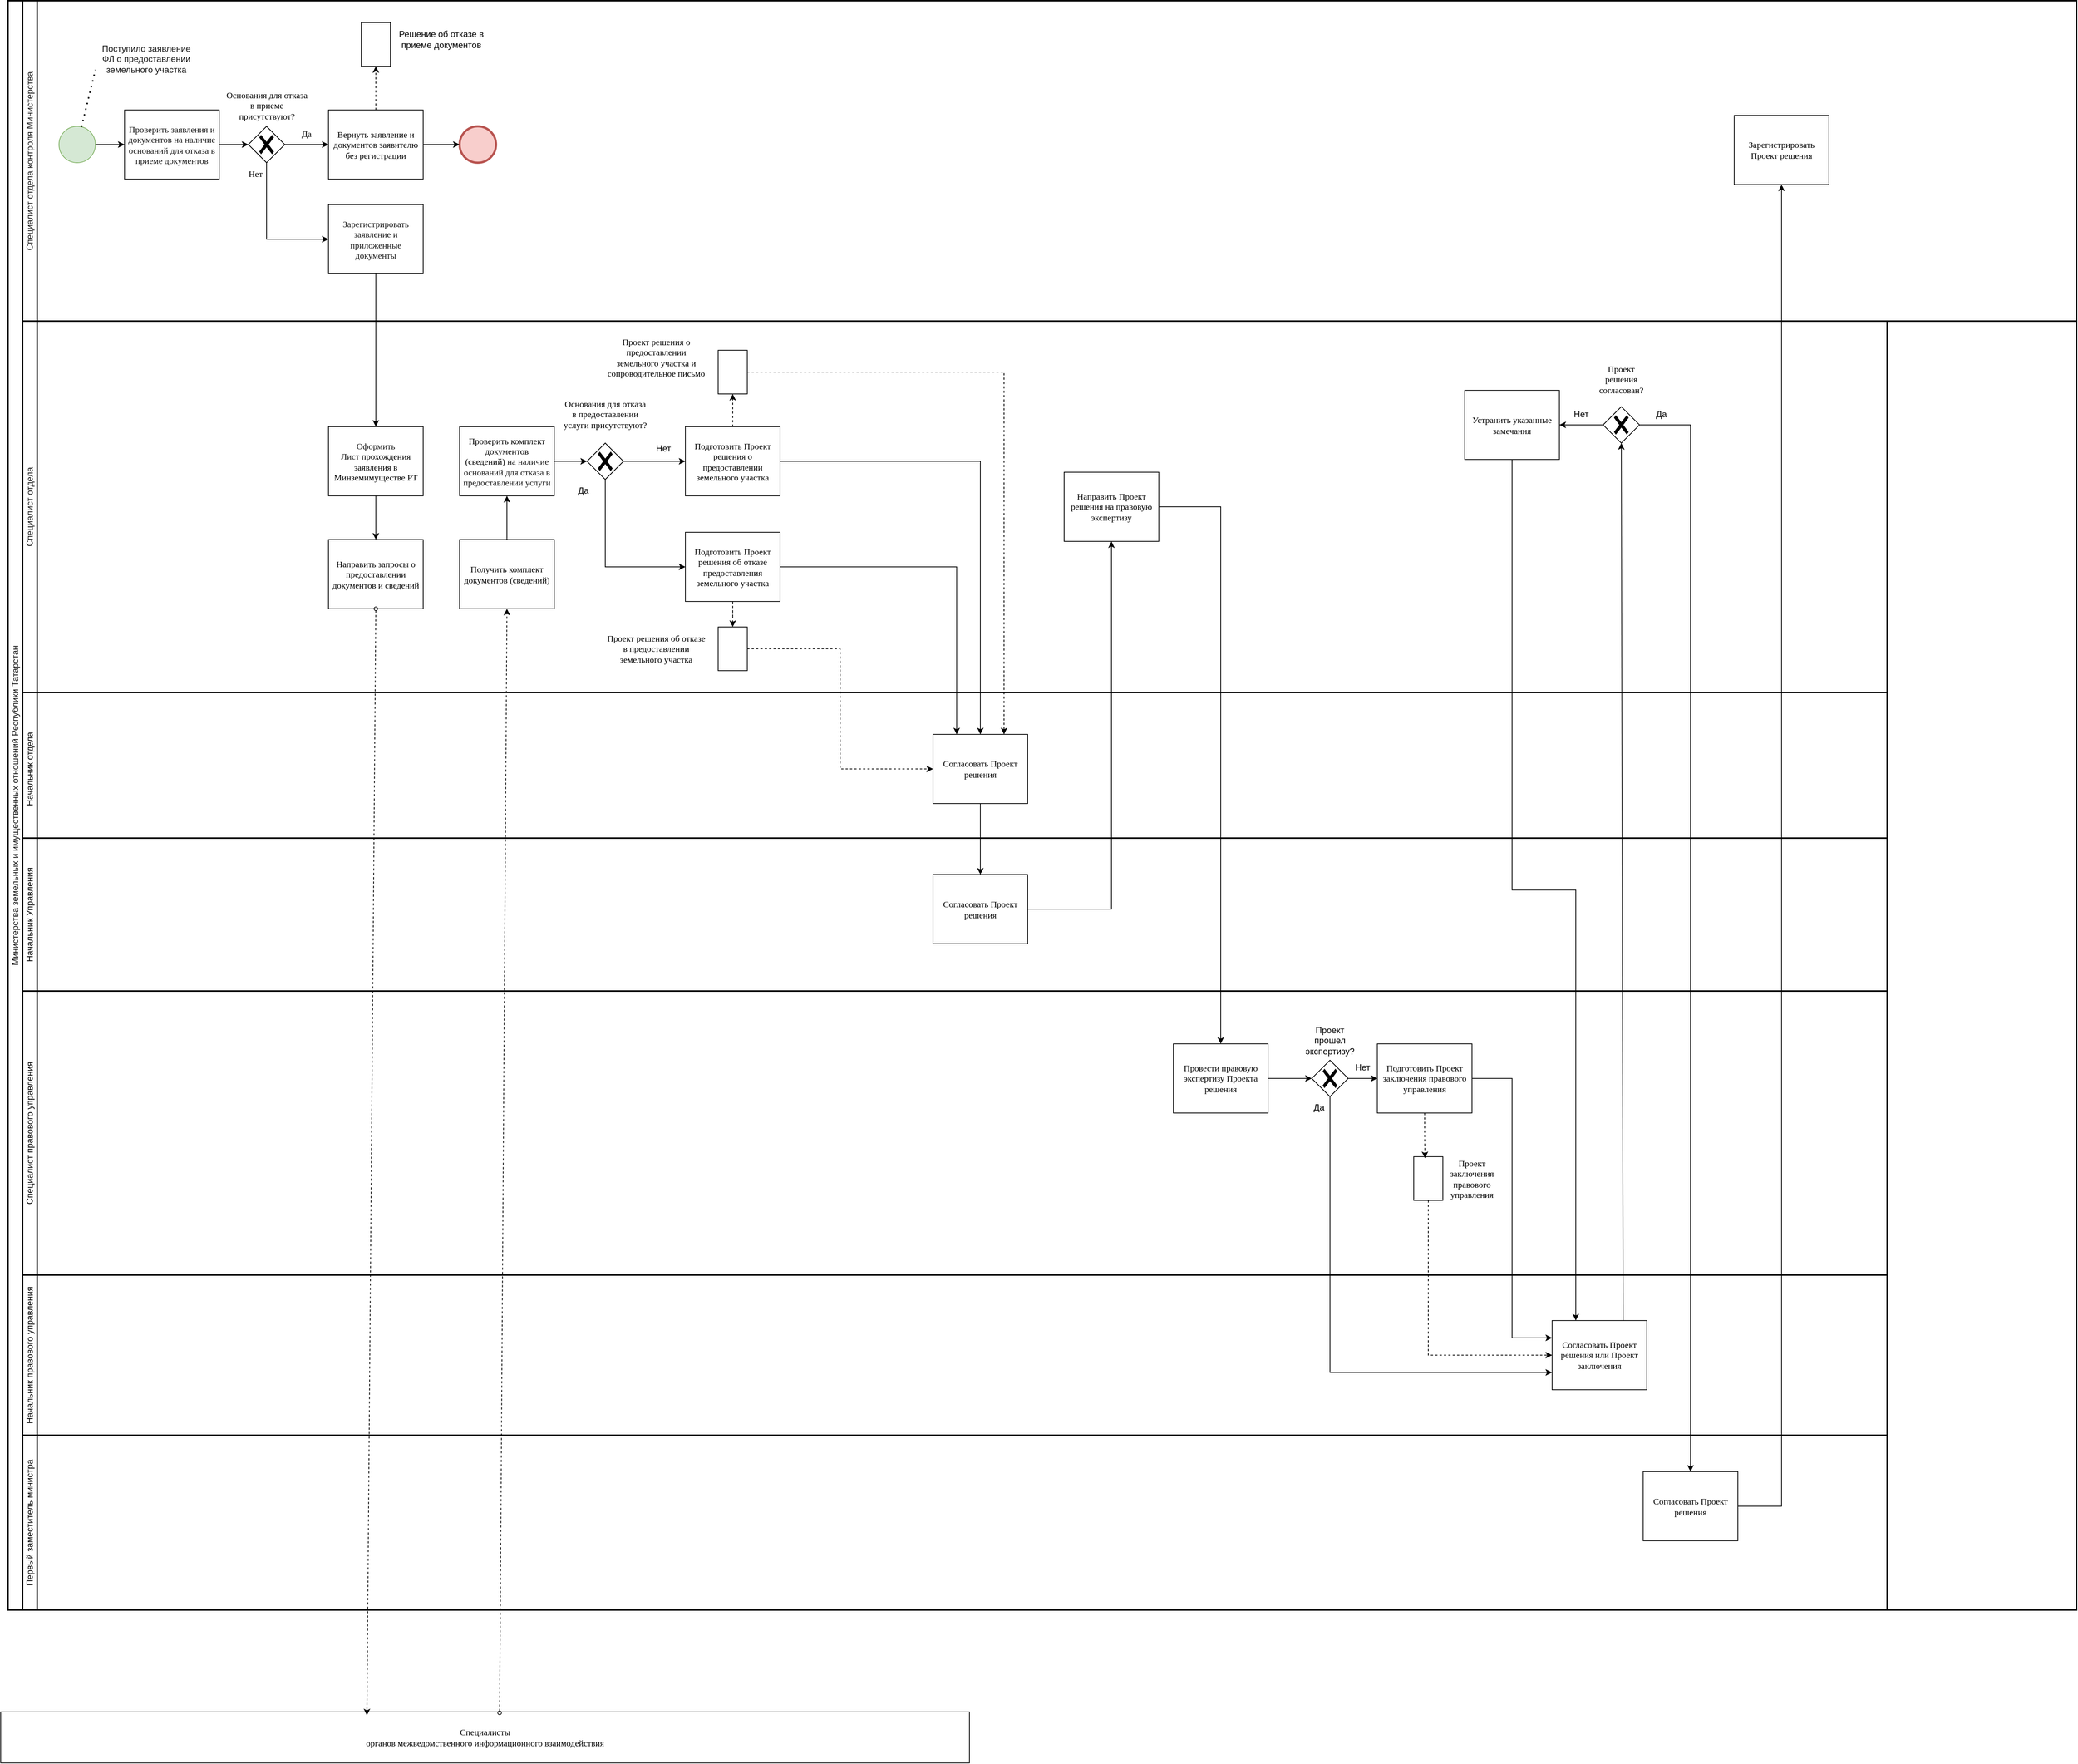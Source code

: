 <mxfile version="26.1.3">
  <diagram id="prtHgNgQTEPvFCAcTncT" name="Page-1">
    <mxGraphModel dx="969" dy="2083" grid="1" gridSize="10" guides="1" tooltips="1" connect="1" arrows="1" fold="1" page="1" pageScale="1" pageWidth="827" pageHeight="1169" math="0" shadow="0">
      <root>
        <mxCell id="0" />
        <mxCell id="1" parent="0" />
        <mxCell id="kLCtcZJA-MnO58HOizXd-3" value="&lt;span style=&quot;color: rgb(22, 22, 22); font-family: Arial, sans-serif; background-color: rgb(255, 255, 255);&quot;&gt;&lt;font&gt;Министерства земельных и имущественных отношений Республики Татарстан&lt;/font&gt;&lt;/span&gt;" style="swimlane;html=1;startSize=20;fontStyle=0;collapsible=0;horizontal=0;swimlaneLine=1;swimlaneFillColor=#ffffff;strokeWidth=2;whiteSpace=wrap;" parent="1" vertex="1">
          <mxGeometry x="60" y="-80" width="2840" height="2210" as="geometry" />
        </mxCell>
        <mxCell id="kLCtcZJA-MnO58HOizXd-1" value="&lt;span style=&quot;color: rgb(22, 22, 22); font-family: Arial, sans-serif; background-color: rgb(255, 255, 255);&quot;&gt;&lt;font&gt;Специалист отдела контроля Министерства&lt;/font&gt;&lt;/span&gt;" style="swimlane;html=1;startSize=20;fontStyle=0;collapsible=0;horizontal=0;swimlaneLine=1;swimlaneFillColor=#ffffff;strokeWidth=2;whiteSpace=wrap;" parent="kLCtcZJA-MnO58HOizXd-3" vertex="1">
          <mxGeometry x="20" width="2820" height="440" as="geometry" />
        </mxCell>
        <mxCell id="kLCtcZJA-MnO58HOizXd-4" value="" style="points=[[0.145,0.145,0],[0.5,0,0],[0.855,0.145,0],[1,0.5,0],[0.855,0.855,0],[0.5,1,0],[0.145,0.855,0],[0,0.5,0]];shape=mxgraph.bpmn.event;html=1;verticalLabelPosition=bottom;labelBackgroundColor=#ffffff;verticalAlign=top;align=center;perimeter=ellipsePerimeter;outlineConnect=0;aspect=fixed;outline=standard;symbol=general;fillColor=#d5e8d4;strokeColor=#82b366;" parent="kLCtcZJA-MnO58HOizXd-1" vertex="1">
          <mxGeometry x="50" y="172.5" width="50" height="50" as="geometry" />
        </mxCell>
        <mxCell id="kLCtcZJA-MnO58HOizXd-7" value="&lt;span style=&quot;color: rgb(22, 22, 22); font-family: Arial, sans-serif; text-align: left; background-color: rgb(255, 255, 255);&quot;&gt;&lt;font&gt;Поступило заявление ФЛ о предоставлении земельного участка&lt;/font&gt;&lt;/span&gt;" style="text;html=1;align=center;verticalAlign=middle;whiteSpace=wrap;rounded=0;" parent="kLCtcZJA-MnO58HOizXd-1" vertex="1">
          <mxGeometry x="100" y="50" width="140" height="60" as="geometry" />
        </mxCell>
        <mxCell id="kLCtcZJA-MnO58HOizXd-8" value="" style="endArrow=none;dashed=1;html=1;dashPattern=1 3;strokeWidth=2;rounded=0;entryX=0;entryY=0.75;entryDx=0;entryDy=0;" parent="kLCtcZJA-MnO58HOizXd-1" source="kLCtcZJA-MnO58HOizXd-4" target="kLCtcZJA-MnO58HOizXd-7" edge="1">
          <mxGeometry width="50" height="50" relative="1" as="geometry">
            <mxPoint x="30" y="100" as="sourcePoint" />
            <mxPoint x="80" y="50" as="targetPoint" />
          </mxGeometry>
        </mxCell>
        <mxCell id="kLCtcZJA-MnO58HOizXd-14" style="edgeStyle=orthogonalEdgeStyle;rounded=0;orthogonalLoop=1;jettySize=auto;html=1;" parent="kLCtcZJA-MnO58HOizXd-1" source="kLCtcZJA-MnO58HOizXd-9" target="kLCtcZJA-MnO58HOizXd-13" edge="1">
          <mxGeometry relative="1" as="geometry" />
        </mxCell>
        <mxCell id="kLCtcZJA-MnO58HOizXd-9" value="&lt;span style=&quot;color: rgb(22, 22, 22); background-color: rgb(255, 255, 255);&quot;&gt;&lt;font face=&quot;Times New Roman&quot; style=&quot;&quot;&gt;Проверить заявления и документов на наличие оснований для отказа в приеме документов&lt;/font&gt;&lt;/span&gt;" style="points=[[0.25,0,0],[0.5,0,0],[0.75,0,0],[1,0.25,0],[1,0.5,0],[1,0.75,0],[0.75,1,0],[0.5,1,0],[0.25,1,0],[0,0.75,0],[0,0.5,0],[0,0.25,0]];shape=mxgraph.bpmn.task2;whiteSpace=wrap;rectStyle=rounded;size=10;html=1;container=1;expand=0;collapsible=0;taskMarker=abstract;" parent="kLCtcZJA-MnO58HOizXd-1" vertex="1">
          <mxGeometry x="140" y="150" width="130" height="95" as="geometry" />
        </mxCell>
        <mxCell id="kLCtcZJA-MnO58HOizXd-10" style="edgeStyle=orthogonalEdgeStyle;rounded=0;orthogonalLoop=1;jettySize=auto;html=1;entryX=0;entryY=0.5;entryDx=0;entryDy=0;entryPerimeter=0;" parent="kLCtcZJA-MnO58HOizXd-1" source="kLCtcZJA-MnO58HOizXd-4" target="kLCtcZJA-MnO58HOizXd-9" edge="1">
          <mxGeometry relative="1" as="geometry" />
        </mxCell>
        <mxCell id="kLCtcZJA-MnO58HOizXd-11" value="&lt;span style=&quot;color: rgb(22, 22, 22); background-color: rgb(255, 255, 255);&quot;&gt;&lt;font face=&quot;Times New Roman&quot; style=&quot;&quot;&gt;Зарегистрировать заявление и приложенные документы&lt;/font&gt;&lt;/span&gt;" style="points=[[0.25,0,0],[0.5,0,0],[0.75,0,0],[1,0.25,0],[1,0.5,0],[1,0.75,0],[0.75,1,0],[0.5,1,0],[0.25,1,0],[0,0.75,0],[0,0.5,0],[0,0.25,0]];shape=mxgraph.bpmn.task2;whiteSpace=wrap;rectStyle=rounded;size=10;html=1;container=1;expand=0;collapsible=0;taskMarker=abstract;" parent="kLCtcZJA-MnO58HOizXd-1" vertex="1">
          <mxGeometry x="420" y="280" width="130" height="95" as="geometry" />
        </mxCell>
        <mxCell id="kLCtcZJA-MnO58HOizXd-13" value="" style="points=[[0.25,0.25,0],[0.5,0,0],[0.75,0.25,0],[1,0.5,0],[0.75,0.75,0],[0.5,1,0],[0.25,0.75,0],[0,0.5,0]];shape=mxgraph.bpmn.gateway2;html=1;verticalLabelPosition=bottom;labelBackgroundColor=#ffffff;verticalAlign=top;align=center;perimeter=rhombusPerimeter;outlineConnect=0;outline=none;symbol=none;gwType=exclusive;" parent="kLCtcZJA-MnO58HOizXd-1" vertex="1">
          <mxGeometry x="310" y="172.5" width="50" height="50" as="geometry" />
        </mxCell>
        <mxCell id="kLCtcZJA-MnO58HOizXd-15" value="&lt;font face=&quot;Times New Roman&quot;&gt;Основания для отказа в приеме присутствуют?&lt;/font&gt;" style="text;html=1;align=center;verticalAlign=middle;whiteSpace=wrap;rounded=0;" parent="kLCtcZJA-MnO58HOizXd-1" vertex="1">
          <mxGeometry x="277.5" y="120" width="115" height="47.5" as="geometry" />
        </mxCell>
        <mxCell id="kLCtcZJA-MnO58HOizXd-17" value="&lt;font face=&quot;Times New Roman&quot;&gt;Нет&lt;/font&gt;" style="text;html=1;align=center;verticalAlign=middle;whiteSpace=wrap;rounded=0;rotation=0;" parent="kLCtcZJA-MnO58HOizXd-1" vertex="1">
          <mxGeometry x="290" y="222.5" width="60" height="30" as="geometry" />
        </mxCell>
        <mxCell id="kLCtcZJA-MnO58HOizXd-20" value="&lt;font face=&quot;Times New Roman&quot;&gt;Да&lt;/font&gt;" style="text;html=1;align=center;verticalAlign=middle;whiteSpace=wrap;rounded=0;" parent="kLCtcZJA-MnO58HOizXd-1" vertex="1">
          <mxGeometry x="360" y="167.5" width="60" height="30" as="geometry" />
        </mxCell>
        <mxCell id="kLCtcZJA-MnO58HOizXd-21" value="&lt;span style=&quot;line-height: 107%;&quot;&gt;&lt;font face=&quot;Times New Roman&quot;&gt;Вернуть заявление и документов заявителю без регистрации&lt;/font&gt;&lt;/span&gt;" style="points=[[0.25,0,0],[0.5,0,0],[0.75,0,0],[1,0.25,0],[1,0.5,0],[1,0.75,0],[0.75,1,0],[0.5,1,0],[0.25,1,0],[0,0.75,0],[0,0.5,0],[0,0.25,0]];shape=mxgraph.bpmn.task2;whiteSpace=wrap;rectStyle=rounded;size=10;html=1;container=1;expand=0;collapsible=0;taskMarker=abstract;" parent="kLCtcZJA-MnO58HOizXd-1" vertex="1">
          <mxGeometry x="420" y="150" width="130" height="95" as="geometry" />
        </mxCell>
        <mxCell id="kLCtcZJA-MnO58HOizXd-23" style="edgeStyle=orthogonalEdgeStyle;rounded=0;orthogonalLoop=1;jettySize=auto;html=1;entryX=0;entryY=0.5;entryDx=0;entryDy=0;entryPerimeter=0;" parent="kLCtcZJA-MnO58HOizXd-1" source="kLCtcZJA-MnO58HOizXd-13" target="kLCtcZJA-MnO58HOizXd-21" edge="1">
          <mxGeometry relative="1" as="geometry" />
        </mxCell>
        <mxCell id="kLCtcZJA-MnO58HOizXd-24" style="edgeStyle=orthogonalEdgeStyle;rounded=0;orthogonalLoop=1;jettySize=auto;html=1;entryX=0;entryY=0.5;entryDx=0;entryDy=0;entryPerimeter=0;" parent="kLCtcZJA-MnO58HOizXd-1" source="kLCtcZJA-MnO58HOizXd-13" target="kLCtcZJA-MnO58HOizXd-11" edge="1">
          <mxGeometry relative="1" as="geometry">
            <Array as="points">
              <mxPoint x="335" y="328" />
            </Array>
          </mxGeometry>
        </mxCell>
        <mxCell id="kLCtcZJA-MnO58HOizXd-25" value="" style="points=[[0.145,0.145,0],[0.5,0,0],[0.855,0.145,0],[1,0.5,0],[0.855,0.855,0],[0.5,1,0],[0.145,0.855,0],[0,0.5,0]];shape=mxgraph.bpmn.event;html=1;verticalLabelPosition=bottom;labelBackgroundColor=#ffffff;verticalAlign=top;align=center;perimeter=ellipsePerimeter;outlineConnect=0;aspect=fixed;outline=end;symbol=terminate2;fillColor=#f8cecc;strokeColor=#b85450;" parent="kLCtcZJA-MnO58HOizXd-1" vertex="1">
          <mxGeometry x="600" y="172.5" width="50" height="50" as="geometry" />
        </mxCell>
        <mxCell id="kLCtcZJA-MnO58HOizXd-26" style="edgeStyle=orthogonalEdgeStyle;rounded=0;orthogonalLoop=1;jettySize=auto;html=1;entryX=0;entryY=0.5;entryDx=0;entryDy=0;entryPerimeter=0;" parent="kLCtcZJA-MnO58HOizXd-1" source="kLCtcZJA-MnO58HOizXd-21" target="kLCtcZJA-MnO58HOizXd-25" edge="1">
          <mxGeometry relative="1" as="geometry" />
        </mxCell>
        <mxCell id="kLCtcZJA-MnO58HOizXd-27" value="" style="shape=mxgraph.bpmn.data2;labelPosition=center;verticalLabelPosition=bottom;align=center;verticalAlign=top;size=15;html=1;" parent="kLCtcZJA-MnO58HOizXd-1" vertex="1">
          <mxGeometry x="465" y="30" width="40" height="60" as="geometry" />
        </mxCell>
        <mxCell id="kLCtcZJA-MnO58HOizXd-28" style="edgeStyle=orthogonalEdgeStyle;rounded=0;orthogonalLoop=1;jettySize=auto;html=1;entryX=0.5;entryY=1;entryDx=0;entryDy=0;entryPerimeter=0;dashed=1;" parent="kLCtcZJA-MnO58HOizXd-1" source="kLCtcZJA-MnO58HOizXd-21" target="kLCtcZJA-MnO58HOizXd-27" edge="1">
          <mxGeometry relative="1" as="geometry" />
        </mxCell>
        <mxCell id="kLCtcZJA-MnO58HOizXd-29" value="&lt;span style=&quot;line-height: 107%; font-family: Calibri, sans-serif;&quot;&gt;&lt;font&gt;Решение об отказе в приеме документов&lt;/font&gt;&lt;/span&gt;" style="text;html=1;align=center;verticalAlign=middle;whiteSpace=wrap;rounded=0;" parent="kLCtcZJA-MnO58HOizXd-1" vertex="1">
          <mxGeometry x="505" y="30" width="140" height="45" as="geometry" />
        </mxCell>
        <mxCell id="j_5O-uv8FhCoR-RIhAOP-84" value="&lt;font face=&quot;Times New Roman&quot;&gt;Зарегистрировать Проект решения&lt;/font&gt;" style="points=[[0.25,0,0],[0.5,0,0],[0.75,0,0],[1,0.25,0],[1,0.5,0],[1,0.75,0],[0.75,1,0],[0.5,1,0],[0.25,1,0],[0,0.75,0],[0,0.5,0],[0,0.25,0]];shape=mxgraph.bpmn.task2;whiteSpace=wrap;rectStyle=rounded;size=10;html=1;container=1;expand=0;collapsible=0;taskMarker=abstract;" vertex="1" parent="kLCtcZJA-MnO58HOizXd-1">
          <mxGeometry x="2350" y="157.5" width="130" height="95" as="geometry" />
        </mxCell>
        <mxCell id="kLCtcZJA-MnO58HOizXd-2" value="&lt;span style=&quot;color: rgb(22, 22, 22); font-family: Arial, sans-serif; background-color: rgb(255, 255, 255);&quot;&gt;&lt;font&gt;Специалист отдела&lt;/font&gt;&lt;/span&gt;" style="swimlane;html=1;startSize=20;fontStyle=0;collapsible=0;horizontal=0;swimlaneLine=1;swimlaneFillColor=#ffffff;strokeWidth=2;whiteSpace=wrap;" parent="kLCtcZJA-MnO58HOizXd-3" vertex="1">
          <mxGeometry x="20" y="440" width="2560" height="510" as="geometry" />
        </mxCell>
        <mxCell id="kLCtcZJA-MnO58HOizXd-31" value="&lt;font face=&quot;Times New Roman&quot;&gt;&lt;span style=&quot;background-color: rgb(255, 255, 255);&quot;&gt;&lt;font color=&quot;#161616&quot;&gt;Оформить Лист&amp;nbsp;&lt;/font&gt;&lt;/span&gt;&lt;span style=&quot;line-height: 107%;&quot;&gt;прохождения заявления в Минземимуществе РТ&lt;/span&gt;&lt;/font&gt;" style="points=[[0.25,0,0],[0.5,0,0],[0.75,0,0],[1,0.25,0],[1,0.5,0],[1,0.75,0],[0.75,1,0],[0.5,1,0],[0.25,1,0],[0,0.75,0],[0,0.5,0],[0,0.25,0]];shape=mxgraph.bpmn.task2;whiteSpace=wrap;rectStyle=rounded;size=10;html=1;container=1;expand=0;collapsible=0;taskMarker=abstract;" parent="kLCtcZJA-MnO58HOizXd-2" vertex="1">
          <mxGeometry x="420" y="145" width="130" height="95" as="geometry" />
        </mxCell>
        <mxCell id="kLCtcZJA-MnO58HOizXd-33" value="&lt;span style=&quot;line-height: 107%;&quot;&gt;&lt;font face=&quot;Times New Roman&quot;&gt;Направить запросы о предоставлении документов и сведений&lt;/font&gt;&lt;/span&gt;" style="points=[[0.25,0,0],[0.5,0,0],[0.75,0,0],[1,0.25,0],[1,0.5,0],[1,0.75,0],[0.75,1,0],[0.5,1,0],[0.25,1,0],[0,0.75,0],[0,0.5,0],[0,0.25,0]];shape=mxgraph.bpmn.task2;whiteSpace=wrap;rectStyle=rounded;size=10;html=1;container=1;expand=0;collapsible=0;taskMarker=abstract;" parent="kLCtcZJA-MnO58HOizXd-2" vertex="1">
          <mxGeometry x="420" y="300" width="130" height="95" as="geometry" />
        </mxCell>
        <mxCell id="kLCtcZJA-MnO58HOizXd-34" style="edgeStyle=orthogonalEdgeStyle;rounded=0;orthogonalLoop=1;jettySize=auto;html=1;entryX=0.5;entryY=0;entryDx=0;entryDy=0;entryPerimeter=0;" parent="kLCtcZJA-MnO58HOizXd-2" source="kLCtcZJA-MnO58HOizXd-31" target="kLCtcZJA-MnO58HOizXd-33" edge="1">
          <mxGeometry relative="1" as="geometry" />
        </mxCell>
        <mxCell id="kLCtcZJA-MnO58HOizXd-39" value="&lt;span style=&quot;line-height: 107%;&quot;&gt;&lt;font face=&quot;Times New Roman&quot;&gt;Получить комплект документов (сведений)&lt;/font&gt;&lt;/span&gt;" style="points=[[0.25,0,0],[0.5,0,0],[0.75,0,0],[1,0.25,0],[1,0.5,0],[1,0.75,0],[0.75,1,0],[0.5,1,0],[0.25,1,0],[0,0.75,0],[0,0.5,0],[0,0.25,0]];shape=mxgraph.bpmn.task2;whiteSpace=wrap;rectStyle=rounded;size=10;html=1;container=1;expand=0;collapsible=0;taskMarker=abstract;" parent="kLCtcZJA-MnO58HOizXd-2" vertex="1">
          <mxGeometry x="600" y="300" width="130" height="95" as="geometry" />
        </mxCell>
        <mxCell id="kLCtcZJA-MnO58HOizXd-43" value="&lt;span style=&quot;line-height: 107%;&quot;&gt;&lt;font face=&quot;Times New Roman&quot;&gt;Проверить комплект документов (сведений)&amp;nbsp;&lt;/font&gt;&lt;/span&gt;&lt;span style=&quot;color: rgb(22, 22, 22); font-family: &amp;quot;Times New Roman&amp;quot;; background-color: rgb(255, 255, 255);&quot;&gt;на наличие оснований для отказа в предоставлении услуги&lt;/span&gt;" style="points=[[0.25,0,0],[0.5,0,0],[0.75,0,0],[1,0.25,0],[1,0.5,0],[1,0.75,0],[0.75,1,0],[0.5,1,0],[0.25,1,0],[0,0.75,0],[0,0.5,0],[0,0.25,0]];shape=mxgraph.bpmn.task2;whiteSpace=wrap;rectStyle=rounded;size=10;html=1;container=1;expand=0;collapsible=0;taskMarker=abstract;" parent="kLCtcZJA-MnO58HOizXd-2" vertex="1">
          <mxGeometry x="600" y="145" width="130" height="95" as="geometry" />
        </mxCell>
        <mxCell id="kLCtcZJA-MnO58HOizXd-44" style="edgeStyle=orthogonalEdgeStyle;rounded=0;orthogonalLoop=1;jettySize=auto;html=1;entryX=0.5;entryY=1;entryDx=0;entryDy=0;entryPerimeter=0;" parent="kLCtcZJA-MnO58HOizXd-2" source="kLCtcZJA-MnO58HOizXd-39" target="kLCtcZJA-MnO58HOizXd-43" edge="1">
          <mxGeometry relative="1" as="geometry" />
        </mxCell>
        <mxCell id="j_5O-uv8FhCoR-RIhAOP-11" value="" style="points=[[0.25,0.25,0],[0.5,0,0],[0.75,0.25,0],[1,0.5,0],[0.75,0.75,0],[0.5,1,0],[0.25,0.75,0],[0,0.5,0]];shape=mxgraph.bpmn.gateway2;html=1;verticalLabelPosition=bottom;labelBackgroundColor=#ffffff;verticalAlign=top;align=center;perimeter=rhombusPerimeter;outlineConnect=0;outline=none;symbol=none;gwType=exclusive;" vertex="1" parent="kLCtcZJA-MnO58HOizXd-2">
          <mxGeometry x="775" y="167.5" width="50" height="50" as="geometry" />
        </mxCell>
        <mxCell id="j_5O-uv8FhCoR-RIhAOP-12" style="edgeStyle=orthogonalEdgeStyle;rounded=0;orthogonalLoop=1;jettySize=auto;html=1;entryX=0;entryY=0.5;entryDx=0;entryDy=0;entryPerimeter=0;" edge="1" parent="kLCtcZJA-MnO58HOizXd-2" source="kLCtcZJA-MnO58HOizXd-43" target="j_5O-uv8FhCoR-RIhAOP-11">
          <mxGeometry relative="1" as="geometry" />
        </mxCell>
        <mxCell id="j_5O-uv8FhCoR-RIhAOP-8" value="&lt;span style=&quot;line-height: 107%;&quot;&gt;&lt;font face=&quot;Times New Roman&quot;&gt;Основания для отказа&lt;br&gt;в предоставлении услуги присутствуют?&lt;/font&gt;&lt;/span&gt;" style="text;html=1;align=center;verticalAlign=middle;whiteSpace=wrap;rounded=0;" vertex="1" parent="kLCtcZJA-MnO58HOizXd-2">
          <mxGeometry x="740" y="95" width="120" height="65" as="geometry" />
        </mxCell>
        <mxCell id="j_5O-uv8FhCoR-RIhAOP-13" value="&lt;span style=&quot;line-height: 107%;&quot;&gt;&lt;font face=&quot;Times New Roman&quot;&gt;Подготовить Проект решения о предоставлении земельного участка&lt;/font&gt;&lt;/span&gt;" style="points=[[0.25,0,0],[0.5,0,0],[0.75,0,0],[1,0.25,0],[1,0.5,0],[1,0.75,0],[0.75,1,0],[0.5,1,0],[0.25,1,0],[0,0.75,0],[0,0.5,0],[0,0.25,0]];shape=mxgraph.bpmn.task2;whiteSpace=wrap;rectStyle=rounded;size=10;html=1;container=1;expand=0;collapsible=0;taskMarker=abstract;" vertex="1" parent="kLCtcZJA-MnO58HOizXd-2">
          <mxGeometry x="910" y="145" width="130" height="95" as="geometry" />
        </mxCell>
        <mxCell id="j_5O-uv8FhCoR-RIhAOP-15" value="Нет" style="text;html=1;align=center;verticalAlign=middle;whiteSpace=wrap;rounded=0;" vertex="1" parent="kLCtcZJA-MnO58HOizXd-2">
          <mxGeometry x="850" y="160" width="60" height="30" as="geometry" />
        </mxCell>
        <mxCell id="j_5O-uv8FhCoR-RIhAOP-17" style="edgeStyle=orthogonalEdgeStyle;rounded=0;orthogonalLoop=1;jettySize=auto;html=1;entryX=0;entryY=0.5;entryDx=0;entryDy=0;entryPerimeter=0;" edge="1" parent="kLCtcZJA-MnO58HOizXd-2" source="j_5O-uv8FhCoR-RIhAOP-11" target="j_5O-uv8FhCoR-RIhAOP-13">
          <mxGeometry relative="1" as="geometry" />
        </mxCell>
        <mxCell id="j_5O-uv8FhCoR-RIhAOP-18" value="Да" style="text;html=1;align=center;verticalAlign=middle;whiteSpace=wrap;rounded=0;" vertex="1" parent="kLCtcZJA-MnO58HOizXd-2">
          <mxGeometry x="740" y="217.5" width="60" height="30" as="geometry" />
        </mxCell>
        <mxCell id="j_5O-uv8FhCoR-RIhAOP-19" value="&lt;span style=&quot;font-family: &amp;quot;Times New Roman&amp;quot;;&quot;&gt;Подготовить Проект решения об отказе предоставления земельного участка&lt;/span&gt;" style="points=[[0.25,0,0],[0.5,0,0],[0.75,0,0],[1,0.25,0],[1,0.5,0],[1,0.75,0],[0.75,1,0],[0.5,1,0],[0.25,1,0],[0,0.75,0],[0,0.5,0],[0,0.25,0]];shape=mxgraph.bpmn.task2;whiteSpace=wrap;rectStyle=rounded;size=10;html=1;container=1;expand=0;collapsible=0;taskMarker=abstract;" vertex="1" parent="kLCtcZJA-MnO58HOizXd-2">
          <mxGeometry x="910" y="290" width="130" height="95" as="geometry" />
        </mxCell>
        <mxCell id="j_5O-uv8FhCoR-RIhAOP-20" style="rounded=0;orthogonalLoop=1;jettySize=auto;html=1;entryX=0;entryY=0.5;entryDx=0;entryDy=0;entryPerimeter=0;edgeStyle=orthogonalEdgeStyle;" edge="1" parent="kLCtcZJA-MnO58HOizXd-2" source="j_5O-uv8FhCoR-RIhAOP-11" target="j_5O-uv8FhCoR-RIhAOP-19">
          <mxGeometry relative="1" as="geometry">
            <Array as="points">
              <mxPoint x="800" y="338" />
            </Array>
          </mxGeometry>
        </mxCell>
        <mxCell id="j_5O-uv8FhCoR-RIhAOP-21" value="" style="shape=mxgraph.bpmn.data2;labelPosition=center;verticalLabelPosition=bottom;align=center;verticalAlign=top;size=15;html=1;bpmnTransferType=none;isCollection=1;" vertex="1" parent="kLCtcZJA-MnO58HOizXd-2">
          <mxGeometry x="955" y="40" width="40" height="60" as="geometry" />
        </mxCell>
        <mxCell id="j_5O-uv8FhCoR-RIhAOP-23" value="&lt;font face=&quot;Times New Roman&quot;&gt;Проект решения&amp;nbsp;&lt;/font&gt;&lt;span style=&quot;font-family: &amp;quot;Times New Roman&amp;quot;;&quot;&gt;о предоставлении земельного участка и сопроводительное письмо&lt;/span&gt;" style="text;html=1;align=center;verticalAlign=middle;whiteSpace=wrap;rounded=0;" vertex="1" parent="kLCtcZJA-MnO58HOizXd-2">
          <mxGeometry x="800" y="20" width="140" height="60" as="geometry" />
        </mxCell>
        <mxCell id="j_5O-uv8FhCoR-RIhAOP-29" style="edgeStyle=orthogonalEdgeStyle;rounded=0;orthogonalLoop=1;jettySize=auto;html=1;entryX=0.5;entryY=1;entryDx=0;entryDy=0;entryPerimeter=0;dashed=1;" edge="1" parent="kLCtcZJA-MnO58HOizXd-2" source="j_5O-uv8FhCoR-RIhAOP-13" target="j_5O-uv8FhCoR-RIhAOP-21">
          <mxGeometry relative="1" as="geometry" />
        </mxCell>
        <mxCell id="j_5O-uv8FhCoR-RIhAOP-30" value="" style="shape=mxgraph.bpmn.data2;labelPosition=center;verticalLabelPosition=bottom;align=center;verticalAlign=top;size=15;html=1;" vertex="1" parent="kLCtcZJA-MnO58HOizXd-2">
          <mxGeometry x="955" y="420" width="40" height="60" as="geometry" />
        </mxCell>
        <mxCell id="j_5O-uv8FhCoR-RIhAOP-31" style="edgeStyle=orthogonalEdgeStyle;rounded=0;orthogonalLoop=1;jettySize=auto;html=1;entryX=0.5;entryY=0;entryDx=0;entryDy=0;entryPerimeter=0;dashed=1;" edge="1" parent="kLCtcZJA-MnO58HOizXd-2" source="j_5O-uv8FhCoR-RIhAOP-19" target="j_5O-uv8FhCoR-RIhAOP-30">
          <mxGeometry relative="1" as="geometry" />
        </mxCell>
        <mxCell id="j_5O-uv8FhCoR-RIhAOP-33" value="&lt;font face=&quot;Times New Roman&quot;&gt;Проект решения&amp;nbsp;&lt;/font&gt;&lt;span style=&quot;font-family: &amp;quot;Times New Roman&amp;quot;;&quot;&gt;об отказе в предоставлении земельного участка&lt;/span&gt;" style="text;html=1;align=center;verticalAlign=middle;whiteSpace=wrap;rounded=0;" vertex="1" parent="kLCtcZJA-MnO58HOizXd-2">
          <mxGeometry x="800" y="420" width="140" height="60" as="geometry" />
        </mxCell>
        <mxCell id="j_5O-uv8FhCoR-RIhAOP-44" value="&lt;span style=&quot;font-family: &amp;quot;Times New Roman&amp;quot;;&quot;&gt;Направить Проект решения на правовую экспертизу&lt;/span&gt;" style="points=[[0.25,0,0],[0.5,0,0],[0.75,0,0],[1,0.25,0],[1,0.5,0],[1,0.75,0],[0.75,1,0],[0.5,1,0],[0.25,1,0],[0,0.75,0],[0,0.5,0],[0,0.25,0]];shape=mxgraph.bpmn.task2;whiteSpace=wrap;rectStyle=rounded;size=10;html=1;container=1;expand=0;collapsible=0;taskMarker=abstract;" vertex="1" parent="kLCtcZJA-MnO58HOizXd-2">
          <mxGeometry x="1430" y="207.5" width="130" height="95" as="geometry" />
        </mxCell>
        <mxCell id="j_5O-uv8FhCoR-RIhAOP-69" value="" style="points=[[0.25,0.25,0],[0.5,0,0],[0.75,0.25,0],[1,0.5,0],[0.75,0.75,0],[0.5,1,0],[0.25,0.75,0],[0,0.5,0]];shape=mxgraph.bpmn.gateway2;html=1;verticalLabelPosition=bottom;labelBackgroundColor=#ffffff;verticalAlign=top;align=center;perimeter=rhombusPerimeter;outlineConnect=0;outline=none;symbol=none;gwType=exclusive;" vertex="1" parent="kLCtcZJA-MnO58HOizXd-2">
          <mxGeometry x="2170" y="117.5" width="50" height="50" as="geometry" />
        </mxCell>
        <mxCell id="j_5O-uv8FhCoR-RIhAOP-71" value="&lt;font face=&quot;Times New Roman&quot;&gt;Проект решения согласован?&lt;/font&gt;" style="text;html=1;align=center;verticalAlign=middle;whiteSpace=wrap;rounded=0;" vertex="1" parent="kLCtcZJA-MnO58HOizXd-2">
          <mxGeometry x="2165" y="65" width="60" height="30" as="geometry" />
        </mxCell>
        <mxCell id="j_5O-uv8FhCoR-RIhAOP-72" value="Нет" style="text;html=1;align=center;verticalAlign=middle;whiteSpace=wrap;rounded=0;" vertex="1" parent="kLCtcZJA-MnO58HOizXd-2">
          <mxGeometry x="2110" y="112.5" width="60" height="30" as="geometry" />
        </mxCell>
        <mxCell id="j_5O-uv8FhCoR-RIhAOP-73" value="&lt;span style=&quot;font-family: &amp;quot;Times New Roman&amp;quot;;&quot;&gt;Устранить указанные замечания&lt;/span&gt;" style="points=[[0.25,0,0],[0.5,0,0],[0.75,0,0],[1,0.25,0],[1,0.5,0],[1,0.75,0],[0.75,1,0],[0.5,1,0],[0.25,1,0],[0,0.75,0],[0,0.5,0],[0,0.25,0]];shape=mxgraph.bpmn.task2;whiteSpace=wrap;rectStyle=rounded;size=10;html=1;container=1;expand=0;collapsible=0;taskMarker=abstract;" vertex="1" parent="kLCtcZJA-MnO58HOizXd-2">
          <mxGeometry x="1980" y="95" width="130" height="95" as="geometry" />
        </mxCell>
        <mxCell id="j_5O-uv8FhCoR-RIhAOP-74" style="edgeStyle=orthogonalEdgeStyle;rounded=0;orthogonalLoop=1;jettySize=auto;html=1;entryX=1;entryY=0.5;entryDx=0;entryDy=0;entryPerimeter=0;" edge="1" parent="kLCtcZJA-MnO58HOizXd-2" source="j_5O-uv8FhCoR-RIhAOP-69" target="j_5O-uv8FhCoR-RIhAOP-73">
          <mxGeometry relative="1" as="geometry" />
        </mxCell>
        <mxCell id="j_5O-uv8FhCoR-RIhAOP-83" value="Да" style="text;html=1;align=center;verticalAlign=middle;whiteSpace=wrap;rounded=0;" vertex="1" parent="kLCtcZJA-MnO58HOizXd-2">
          <mxGeometry x="2220" y="112.5" width="60" height="30" as="geometry" />
        </mxCell>
        <mxCell id="kLCtcZJA-MnO58HOizXd-32" style="edgeStyle=orthogonalEdgeStyle;rounded=0;orthogonalLoop=1;jettySize=auto;html=1;" parent="kLCtcZJA-MnO58HOizXd-3" source="kLCtcZJA-MnO58HOizXd-11" target="kLCtcZJA-MnO58HOizXd-31" edge="1">
          <mxGeometry relative="1" as="geometry" />
        </mxCell>
        <mxCell id="j_5O-uv8FhCoR-RIhAOP-34" value="Начальник отдела" style="swimlane;html=1;startSize=20;fontStyle=0;collapsible=0;horizontal=0;swimlaneLine=1;swimlaneFillColor=#ffffff;strokeWidth=2;whiteSpace=wrap;" vertex="1" parent="kLCtcZJA-MnO58HOizXd-3">
          <mxGeometry x="20" y="950" width="2560" height="210" as="geometry" />
        </mxCell>
        <mxCell id="j_5O-uv8FhCoR-RIhAOP-38" value="&lt;span style=&quot;font-family: &amp;quot;Times New Roman&amp;quot;;&quot;&gt;Согласовать Проект решения&lt;/span&gt;" style="points=[[0.25,0,0],[0.5,0,0],[0.75,0,0],[1,0.25,0],[1,0.5,0],[1,0.75,0],[0.75,1,0],[0.5,1,0],[0.25,1,0],[0,0.75,0],[0,0.5,0],[0,0.25,0]];shape=mxgraph.bpmn.task2;whiteSpace=wrap;rectStyle=rounded;size=10;html=1;container=1;expand=0;collapsible=0;taskMarker=abstract;" vertex="1" parent="j_5O-uv8FhCoR-RIhAOP-34">
          <mxGeometry x="1250" y="57.5" width="130" height="95" as="geometry" />
        </mxCell>
        <mxCell id="j_5O-uv8FhCoR-RIhAOP-35" value="Начальник Управления" style="swimlane;html=1;startSize=20;fontStyle=0;collapsible=0;horizontal=0;swimlaneLine=1;swimlaneFillColor=#ffffff;strokeWidth=2;whiteSpace=wrap;" vertex="1" parent="kLCtcZJA-MnO58HOizXd-3">
          <mxGeometry x="20" y="1150" width="2560" height="210" as="geometry" />
        </mxCell>
        <mxCell id="j_5O-uv8FhCoR-RIhAOP-42" value="&lt;span style=&quot;font-family: &amp;quot;Times New Roman&amp;quot;;&quot;&gt;Согласовать Проект решения&lt;/span&gt;" style="points=[[0.25,0,0],[0.5,0,0],[0.75,0,0],[1,0.25,0],[1,0.5,0],[1,0.75,0],[0.75,1,0],[0.5,1,0],[0.25,1,0],[0,0.75,0],[0,0.5,0],[0,0.25,0]];shape=mxgraph.bpmn.task2;whiteSpace=wrap;rectStyle=rounded;size=10;html=1;container=1;expand=0;collapsible=0;taskMarker=abstract;" vertex="1" parent="j_5O-uv8FhCoR-RIhAOP-35">
          <mxGeometry x="1250" y="50" width="130" height="95" as="geometry" />
        </mxCell>
        <mxCell id="j_5O-uv8FhCoR-RIhAOP-45" style="edgeStyle=orthogonalEdgeStyle;rounded=0;orthogonalLoop=1;jettySize=auto;html=1;entryX=0.5;entryY=1;entryDx=0;entryDy=0;entryPerimeter=0;" edge="1" parent="kLCtcZJA-MnO58HOizXd-3" source="j_5O-uv8FhCoR-RIhAOP-42" target="j_5O-uv8FhCoR-RIhAOP-44">
          <mxGeometry relative="1" as="geometry" />
        </mxCell>
        <mxCell id="j_5O-uv8FhCoR-RIhAOP-46" value="Специалист правового управления" style="swimlane;html=1;startSize=20;fontStyle=0;collapsible=0;horizontal=0;swimlaneLine=1;swimlaneFillColor=#ffffff;strokeWidth=2;whiteSpace=wrap;" vertex="1" parent="kLCtcZJA-MnO58HOizXd-3">
          <mxGeometry x="20" y="1360" width="2560" height="390" as="geometry" />
        </mxCell>
        <mxCell id="j_5O-uv8FhCoR-RIhAOP-47" value="&lt;span style=&quot;font-family: &amp;quot;Times New Roman&amp;quot;;&quot;&gt;Провести правовую экспертизу Проекта решения&lt;/span&gt;" style="points=[[0.25,0,0],[0.5,0,0],[0.75,0,0],[1,0.25,0],[1,0.5,0],[1,0.75,0],[0.75,1,0],[0.5,1,0],[0.25,1,0],[0,0.75,0],[0,0.5,0],[0,0.25,0]];shape=mxgraph.bpmn.task2;whiteSpace=wrap;rectStyle=rounded;size=10;html=1;container=1;expand=0;collapsible=0;taskMarker=abstract;" vertex="1" parent="j_5O-uv8FhCoR-RIhAOP-46">
          <mxGeometry x="1580" y="72.5" width="130" height="95" as="geometry" />
        </mxCell>
        <mxCell id="j_5O-uv8FhCoR-RIhAOP-57" style="edgeStyle=orthogonalEdgeStyle;rounded=0;orthogonalLoop=1;jettySize=auto;html=1;entryX=0;entryY=0.5;entryDx=0;entryDy=0;entryPerimeter=0;" edge="1" parent="j_5O-uv8FhCoR-RIhAOP-46" source="j_5O-uv8FhCoR-RIhAOP-49" target="j_5O-uv8FhCoR-RIhAOP-56">
          <mxGeometry relative="1" as="geometry" />
        </mxCell>
        <mxCell id="j_5O-uv8FhCoR-RIhAOP-49" value="" style="points=[[0.25,0.25,0],[0.5,0,0],[0.75,0.25,0],[1,0.5,0],[0.75,0.75,0],[0.5,1,0],[0.25,0.75,0],[0,0.5,0]];shape=mxgraph.bpmn.gateway2;html=1;verticalLabelPosition=bottom;labelBackgroundColor=#ffffff;verticalAlign=top;align=center;perimeter=rhombusPerimeter;outlineConnect=0;outline=none;symbol=none;gwType=exclusive;" vertex="1" parent="j_5O-uv8FhCoR-RIhAOP-46">
          <mxGeometry x="1770" y="95" width="50" height="50" as="geometry" />
        </mxCell>
        <mxCell id="j_5O-uv8FhCoR-RIhAOP-50" style="edgeStyle=orthogonalEdgeStyle;rounded=0;orthogonalLoop=1;jettySize=auto;html=1;entryX=0;entryY=0.5;entryDx=0;entryDy=0;entryPerimeter=0;" edge="1" parent="j_5O-uv8FhCoR-RIhAOP-46" source="j_5O-uv8FhCoR-RIhAOP-47" target="j_5O-uv8FhCoR-RIhAOP-49">
          <mxGeometry relative="1" as="geometry" />
        </mxCell>
        <mxCell id="j_5O-uv8FhCoR-RIhAOP-51" value="Проект прошел экспертизу?" style="text;html=1;align=center;verticalAlign=middle;whiteSpace=wrap;rounded=0;" vertex="1" parent="j_5O-uv8FhCoR-RIhAOP-46">
          <mxGeometry x="1765" y="52.5" width="60" height="30" as="geometry" />
        </mxCell>
        <mxCell id="j_5O-uv8FhCoR-RIhAOP-55" value="Да" style="text;html=1;align=center;verticalAlign=middle;whiteSpace=wrap;rounded=0;" vertex="1" parent="j_5O-uv8FhCoR-RIhAOP-46">
          <mxGeometry x="1750" y="145" width="60" height="30" as="geometry" />
        </mxCell>
        <mxCell id="j_5O-uv8FhCoR-RIhAOP-56" value="&lt;span style=&quot;font-family: &amp;quot;Times New Roman&amp;quot;;&quot;&gt;Подготовить Проект заключения правового управления&lt;/span&gt;" style="points=[[0.25,0,0],[0.5,0,0],[0.75,0,0],[1,0.25,0],[1,0.5,0],[1,0.75,0],[0.75,1,0],[0.5,1,0],[0.25,1,0],[0,0.75,0],[0,0.5,0],[0,0.25,0]];shape=mxgraph.bpmn.task2;whiteSpace=wrap;rectStyle=rounded;size=10;html=1;container=1;expand=0;collapsible=0;taskMarker=abstract;" vertex="1" parent="j_5O-uv8FhCoR-RIhAOP-46">
          <mxGeometry x="1860" y="72.5" width="130" height="95" as="geometry" />
        </mxCell>
        <mxCell id="j_5O-uv8FhCoR-RIhAOP-58" value="Нет" style="text;html=1;align=center;verticalAlign=middle;whiteSpace=wrap;rounded=0;" vertex="1" parent="j_5O-uv8FhCoR-RIhAOP-46">
          <mxGeometry x="1810" y="90" width="60" height="30" as="geometry" />
        </mxCell>
        <mxCell id="j_5O-uv8FhCoR-RIhAOP-59" value="" style="shape=mxgraph.bpmn.data2;labelPosition=center;verticalLabelPosition=bottom;align=center;verticalAlign=top;size=15;html=1;" vertex="1" parent="j_5O-uv8FhCoR-RIhAOP-46">
          <mxGeometry x="1910" y="227.5" width="40" height="60" as="geometry" />
        </mxCell>
        <mxCell id="j_5O-uv8FhCoR-RIhAOP-60" style="edgeStyle=orthogonalEdgeStyle;rounded=0;orthogonalLoop=1;jettySize=auto;html=1;entryX=0.387;entryY=0.035;entryDx=0;entryDy=0;entryPerimeter=0;dashed=1;" edge="1" parent="j_5O-uv8FhCoR-RIhAOP-46" source="j_5O-uv8FhCoR-RIhAOP-56" target="j_5O-uv8FhCoR-RIhAOP-59">
          <mxGeometry relative="1" as="geometry" />
        </mxCell>
        <mxCell id="j_5O-uv8FhCoR-RIhAOP-61" value="&lt;font face=&quot;Times New Roman&quot;&gt;Проект заключения правового управления&lt;/font&gt;" style="text;html=1;align=center;verticalAlign=middle;whiteSpace=wrap;rounded=0;" vertex="1" parent="j_5O-uv8FhCoR-RIhAOP-46">
          <mxGeometry x="1960" y="235" width="60" height="45" as="geometry" />
        </mxCell>
        <mxCell id="j_5O-uv8FhCoR-RIhAOP-48" style="edgeStyle=orthogonalEdgeStyle;rounded=0;orthogonalLoop=1;jettySize=auto;html=1;entryX=0.5;entryY=0;entryDx=0;entryDy=0;entryPerimeter=0;" edge="1" parent="kLCtcZJA-MnO58HOizXd-3" source="j_5O-uv8FhCoR-RIhAOP-44" target="j_5O-uv8FhCoR-RIhAOP-47">
          <mxGeometry relative="1" as="geometry" />
        </mxCell>
        <mxCell id="j_5O-uv8FhCoR-RIhAOP-52" value="Начальник правового управления" style="swimlane;html=1;startSize=20;fontStyle=0;collapsible=0;horizontal=0;swimlaneLine=1;swimlaneFillColor=#ffffff;strokeWidth=2;whiteSpace=wrap;" vertex="1" parent="kLCtcZJA-MnO58HOizXd-3">
          <mxGeometry x="20" y="1750" width="2560" height="220" as="geometry" />
        </mxCell>
        <mxCell id="j_5O-uv8FhCoR-RIhAOP-63" value="&lt;span style=&quot;font-family: &amp;quot;Times New Roman&amp;quot;;&quot;&gt;Согласовать Проект решения или Проект заключения&lt;/span&gt;" style="points=[[0.25,0,0],[0.5,0,0],[0.75,0,0],[1,0.25,0],[1,0.5,0],[1,0.75,0],[0.75,1,0],[0.5,1,0],[0.25,1,0],[0,0.75,0],[0,0.5,0],[0,0.25,0]];shape=mxgraph.bpmn.task2;whiteSpace=wrap;rectStyle=rounded;size=10;html=1;container=1;expand=0;collapsible=0;taskMarker=abstract;" vertex="1" parent="j_5O-uv8FhCoR-RIhAOP-52">
          <mxGeometry x="2100" y="62.5" width="130" height="95" as="geometry" />
        </mxCell>
        <mxCell id="j_5O-uv8FhCoR-RIhAOP-32" style="edgeStyle=orthogonalEdgeStyle;rounded=0;orthogonalLoop=1;jettySize=auto;html=1;entryX=0;entryY=0.5;entryDx=0;entryDy=0;entryPerimeter=0;dashed=1;" edge="1" parent="kLCtcZJA-MnO58HOizXd-3" source="j_5O-uv8FhCoR-RIhAOP-30" target="j_5O-uv8FhCoR-RIhAOP-38">
          <mxGeometry relative="1" as="geometry" />
        </mxCell>
        <mxCell id="j_5O-uv8FhCoR-RIhAOP-28" style="edgeStyle=orthogonalEdgeStyle;rounded=0;orthogonalLoop=1;jettySize=auto;html=1;entryX=0.75;entryY=0;entryDx=0;entryDy=0;entryPerimeter=0;dashed=1;" edge="1" parent="kLCtcZJA-MnO58HOizXd-3" source="j_5O-uv8FhCoR-RIhAOP-21" target="j_5O-uv8FhCoR-RIhAOP-38">
          <mxGeometry relative="1" as="geometry" />
        </mxCell>
        <mxCell id="j_5O-uv8FhCoR-RIhAOP-62" style="edgeStyle=orthogonalEdgeStyle;rounded=0;orthogonalLoop=1;jettySize=auto;html=1;entryX=0.5;entryY=0;entryDx=0;entryDy=0;entryPerimeter=0;" edge="1" parent="kLCtcZJA-MnO58HOizXd-3" source="j_5O-uv8FhCoR-RIhAOP-38" target="j_5O-uv8FhCoR-RIhAOP-42">
          <mxGeometry relative="1" as="geometry" />
        </mxCell>
        <mxCell id="j_5O-uv8FhCoR-RIhAOP-68" style="rounded=0;orthogonalLoop=1;jettySize=auto;html=1;entryX=0.5;entryY=1;entryDx=0;entryDy=0;entryPerimeter=0;exitX=0.75;exitY=0;exitDx=0;exitDy=0;exitPerimeter=0;" edge="1" parent="kLCtcZJA-MnO58HOizXd-3" source="j_5O-uv8FhCoR-RIhAOP-63" target="j_5O-uv8FhCoR-RIhAOP-69">
          <mxGeometry relative="1" as="geometry">
            <mxPoint x="2195" y="742.5" as="targetPoint" />
          </mxGeometry>
        </mxCell>
        <mxCell id="j_5O-uv8FhCoR-RIhAOP-78" style="edgeStyle=orthogonalEdgeStyle;rounded=0;orthogonalLoop=1;jettySize=auto;html=1;entryX=0;entryY=0.25;entryDx=0;entryDy=0;entryPerimeter=0;" edge="1" parent="kLCtcZJA-MnO58HOizXd-3" source="j_5O-uv8FhCoR-RIhAOP-56" target="j_5O-uv8FhCoR-RIhAOP-63">
          <mxGeometry relative="1" as="geometry" />
        </mxCell>
        <mxCell id="j_5O-uv8FhCoR-RIhAOP-79" style="rounded=0;orthogonalLoop=1;jettySize=auto;html=1;entryX=0;entryY=0.5;entryDx=0;entryDy=0;entryPerimeter=0;dashed=1;edgeStyle=orthogonalEdgeStyle;" edge="1" parent="kLCtcZJA-MnO58HOizXd-3" source="j_5O-uv8FhCoR-RIhAOP-59" target="j_5O-uv8FhCoR-RIhAOP-63">
          <mxGeometry relative="1" as="geometry">
            <Array as="points">
              <mxPoint x="1950" y="1860" />
            </Array>
          </mxGeometry>
        </mxCell>
        <mxCell id="j_5O-uv8FhCoR-RIhAOP-80" style="edgeStyle=orthogonalEdgeStyle;rounded=0;orthogonalLoop=1;jettySize=auto;html=1;entryX=0.25;entryY=0;entryDx=0;entryDy=0;entryPerimeter=0;" edge="1" parent="kLCtcZJA-MnO58HOizXd-3" source="j_5O-uv8FhCoR-RIhAOP-73" target="j_5O-uv8FhCoR-RIhAOP-63">
          <mxGeometry relative="1" as="geometry" />
        </mxCell>
        <mxCell id="j_5O-uv8FhCoR-RIhAOP-26" style="edgeStyle=orthogonalEdgeStyle;rounded=0;orthogonalLoop=1;jettySize=auto;html=1;entryX=0.25;entryY=0;entryDx=0;entryDy=0;entryPerimeter=0;" edge="1" parent="kLCtcZJA-MnO58HOizXd-3" source="j_5O-uv8FhCoR-RIhAOP-19" target="j_5O-uv8FhCoR-RIhAOP-38">
          <mxGeometry relative="1" as="geometry">
            <mxPoint x="1191" y="752.5" as="targetPoint" />
          </mxGeometry>
        </mxCell>
        <mxCell id="j_5O-uv8FhCoR-RIhAOP-27" style="edgeStyle=orthogonalEdgeStyle;rounded=0;orthogonalLoop=1;jettySize=auto;html=1;entryX=0.5;entryY=0;entryDx=0;entryDy=0;entryPerimeter=0;" edge="1" parent="kLCtcZJA-MnO58HOizXd-3" source="j_5O-uv8FhCoR-RIhAOP-13" target="j_5O-uv8FhCoR-RIhAOP-38">
          <mxGeometry relative="1" as="geometry">
            <mxPoint x="1191" y="657.5" as="targetPoint" />
          </mxGeometry>
        </mxCell>
        <mxCell id="j_5O-uv8FhCoR-RIhAOP-54" style="edgeStyle=orthogonalEdgeStyle;rounded=0;orthogonalLoop=1;jettySize=auto;html=1;entryX=0;entryY=0.75;entryDx=0;entryDy=0;entryPerimeter=0;" edge="1" parent="kLCtcZJA-MnO58HOizXd-3" source="j_5O-uv8FhCoR-RIhAOP-49" target="j_5O-uv8FhCoR-RIhAOP-63">
          <mxGeometry relative="1" as="geometry">
            <mxPoint x="1815" y="1570" as="targetPoint" />
            <Array as="points">
              <mxPoint x="1815" y="1884" />
            </Array>
          </mxGeometry>
        </mxCell>
        <mxCell id="j_5O-uv8FhCoR-RIhAOP-81" value="Первый заместитель министра" style="swimlane;html=1;startSize=20;fontStyle=0;collapsible=0;horizontal=0;swimlaneLine=1;swimlaneFillColor=#ffffff;strokeWidth=2;whiteSpace=wrap;" vertex="1" parent="kLCtcZJA-MnO58HOizXd-3">
          <mxGeometry x="20" y="1970" width="2560" height="240" as="geometry" />
        </mxCell>
        <mxCell id="j_5O-uv8FhCoR-RIhAOP-82" value="&lt;span style=&quot;font-family: &amp;quot;Times New Roman&amp;quot;;&quot;&gt;Согласовать Проект решения&lt;/span&gt;" style="points=[[0.25,0,0],[0.5,0,0],[0.75,0,0],[1,0.25,0],[1,0.5,0],[1,0.75,0],[0.75,1,0],[0.5,1,0],[0.25,1,0],[0,0.75,0],[0,0.5,0],[0,0.25,0]];shape=mxgraph.bpmn.task2;whiteSpace=wrap;rectStyle=rounded;size=10;html=1;container=1;expand=0;collapsible=0;taskMarker=abstract;" vertex="1" parent="j_5O-uv8FhCoR-RIhAOP-81">
          <mxGeometry x="2225" y="50" width="130" height="95" as="geometry" />
        </mxCell>
        <mxCell id="j_5O-uv8FhCoR-RIhAOP-77" style="edgeStyle=orthogonalEdgeStyle;rounded=0;orthogonalLoop=1;jettySize=auto;html=1;entryX=0.5;entryY=0;entryDx=0;entryDy=0;entryPerimeter=0;" edge="1" parent="kLCtcZJA-MnO58HOizXd-3" source="j_5O-uv8FhCoR-RIhAOP-69" target="j_5O-uv8FhCoR-RIhAOP-82">
          <mxGeometry relative="1" as="geometry">
            <mxPoint x="2290" y="582.5" as="targetPoint" />
          </mxGeometry>
        </mxCell>
        <mxCell id="j_5O-uv8FhCoR-RIhAOP-85" style="edgeStyle=orthogonalEdgeStyle;rounded=0;orthogonalLoop=1;jettySize=auto;html=1;entryX=0.5;entryY=1;entryDx=0;entryDy=0;entryPerimeter=0;" edge="1" parent="kLCtcZJA-MnO58HOizXd-3" source="j_5O-uv8FhCoR-RIhAOP-82" target="j_5O-uv8FhCoR-RIhAOP-84">
          <mxGeometry relative="1" as="geometry">
            <Array as="points">
              <mxPoint x="2435" y="2068" />
            </Array>
          </mxGeometry>
        </mxCell>
        <mxCell id="kLCtcZJA-MnO58HOizXd-36" value="&lt;span style=&quot;line-height: 107%;&quot;&gt;&lt;font face=&quot;Times New Roman&quot;&gt;Специалисты&lt;br/&gt;органов межведомственного информационного взаимодействия&lt;/font&gt;&lt;/span&gt;" style="rounded=0;whiteSpace=wrap;html=1;" parent="1" vertex="1">
          <mxGeometry x="50" y="2270" width="1330" height="70" as="geometry" />
        </mxCell>
        <mxCell id="kLCtcZJA-MnO58HOizXd-38" style="rounded=0;orthogonalLoop=1;jettySize=auto;html=1;entryX=0.378;entryY=0.068;entryDx=0;entryDy=0;entryPerimeter=0;dashed=1;startArrow=oval;startFill=0;startSize=5;exitX=0.5;exitY=1;exitDx=0;exitDy=0;exitPerimeter=0;" parent="1" source="kLCtcZJA-MnO58HOizXd-33" target="kLCtcZJA-MnO58HOizXd-36" edge="1">
          <mxGeometry relative="1" as="geometry" />
        </mxCell>
        <mxCell id="kLCtcZJA-MnO58HOizXd-40" style="rounded=0;orthogonalLoop=1;jettySize=auto;html=1;entryX=0.5;entryY=1;entryDx=0;entryDy=0;entryPerimeter=0;dashed=1;startArrow=oval;startFill=0;startSize=5;exitX=0.515;exitY=0.018;exitDx=0;exitDy=0;exitPerimeter=0;" parent="1" source="kLCtcZJA-MnO58HOizXd-36" target="kLCtcZJA-MnO58HOizXd-39" edge="1">
          <mxGeometry relative="1" as="geometry">
            <mxPoint x="565" y="655" as="sourcePoint" />
            <mxPoint x="564" y="750" as="targetPoint" />
          </mxGeometry>
        </mxCell>
      </root>
    </mxGraphModel>
  </diagram>
</mxfile>
